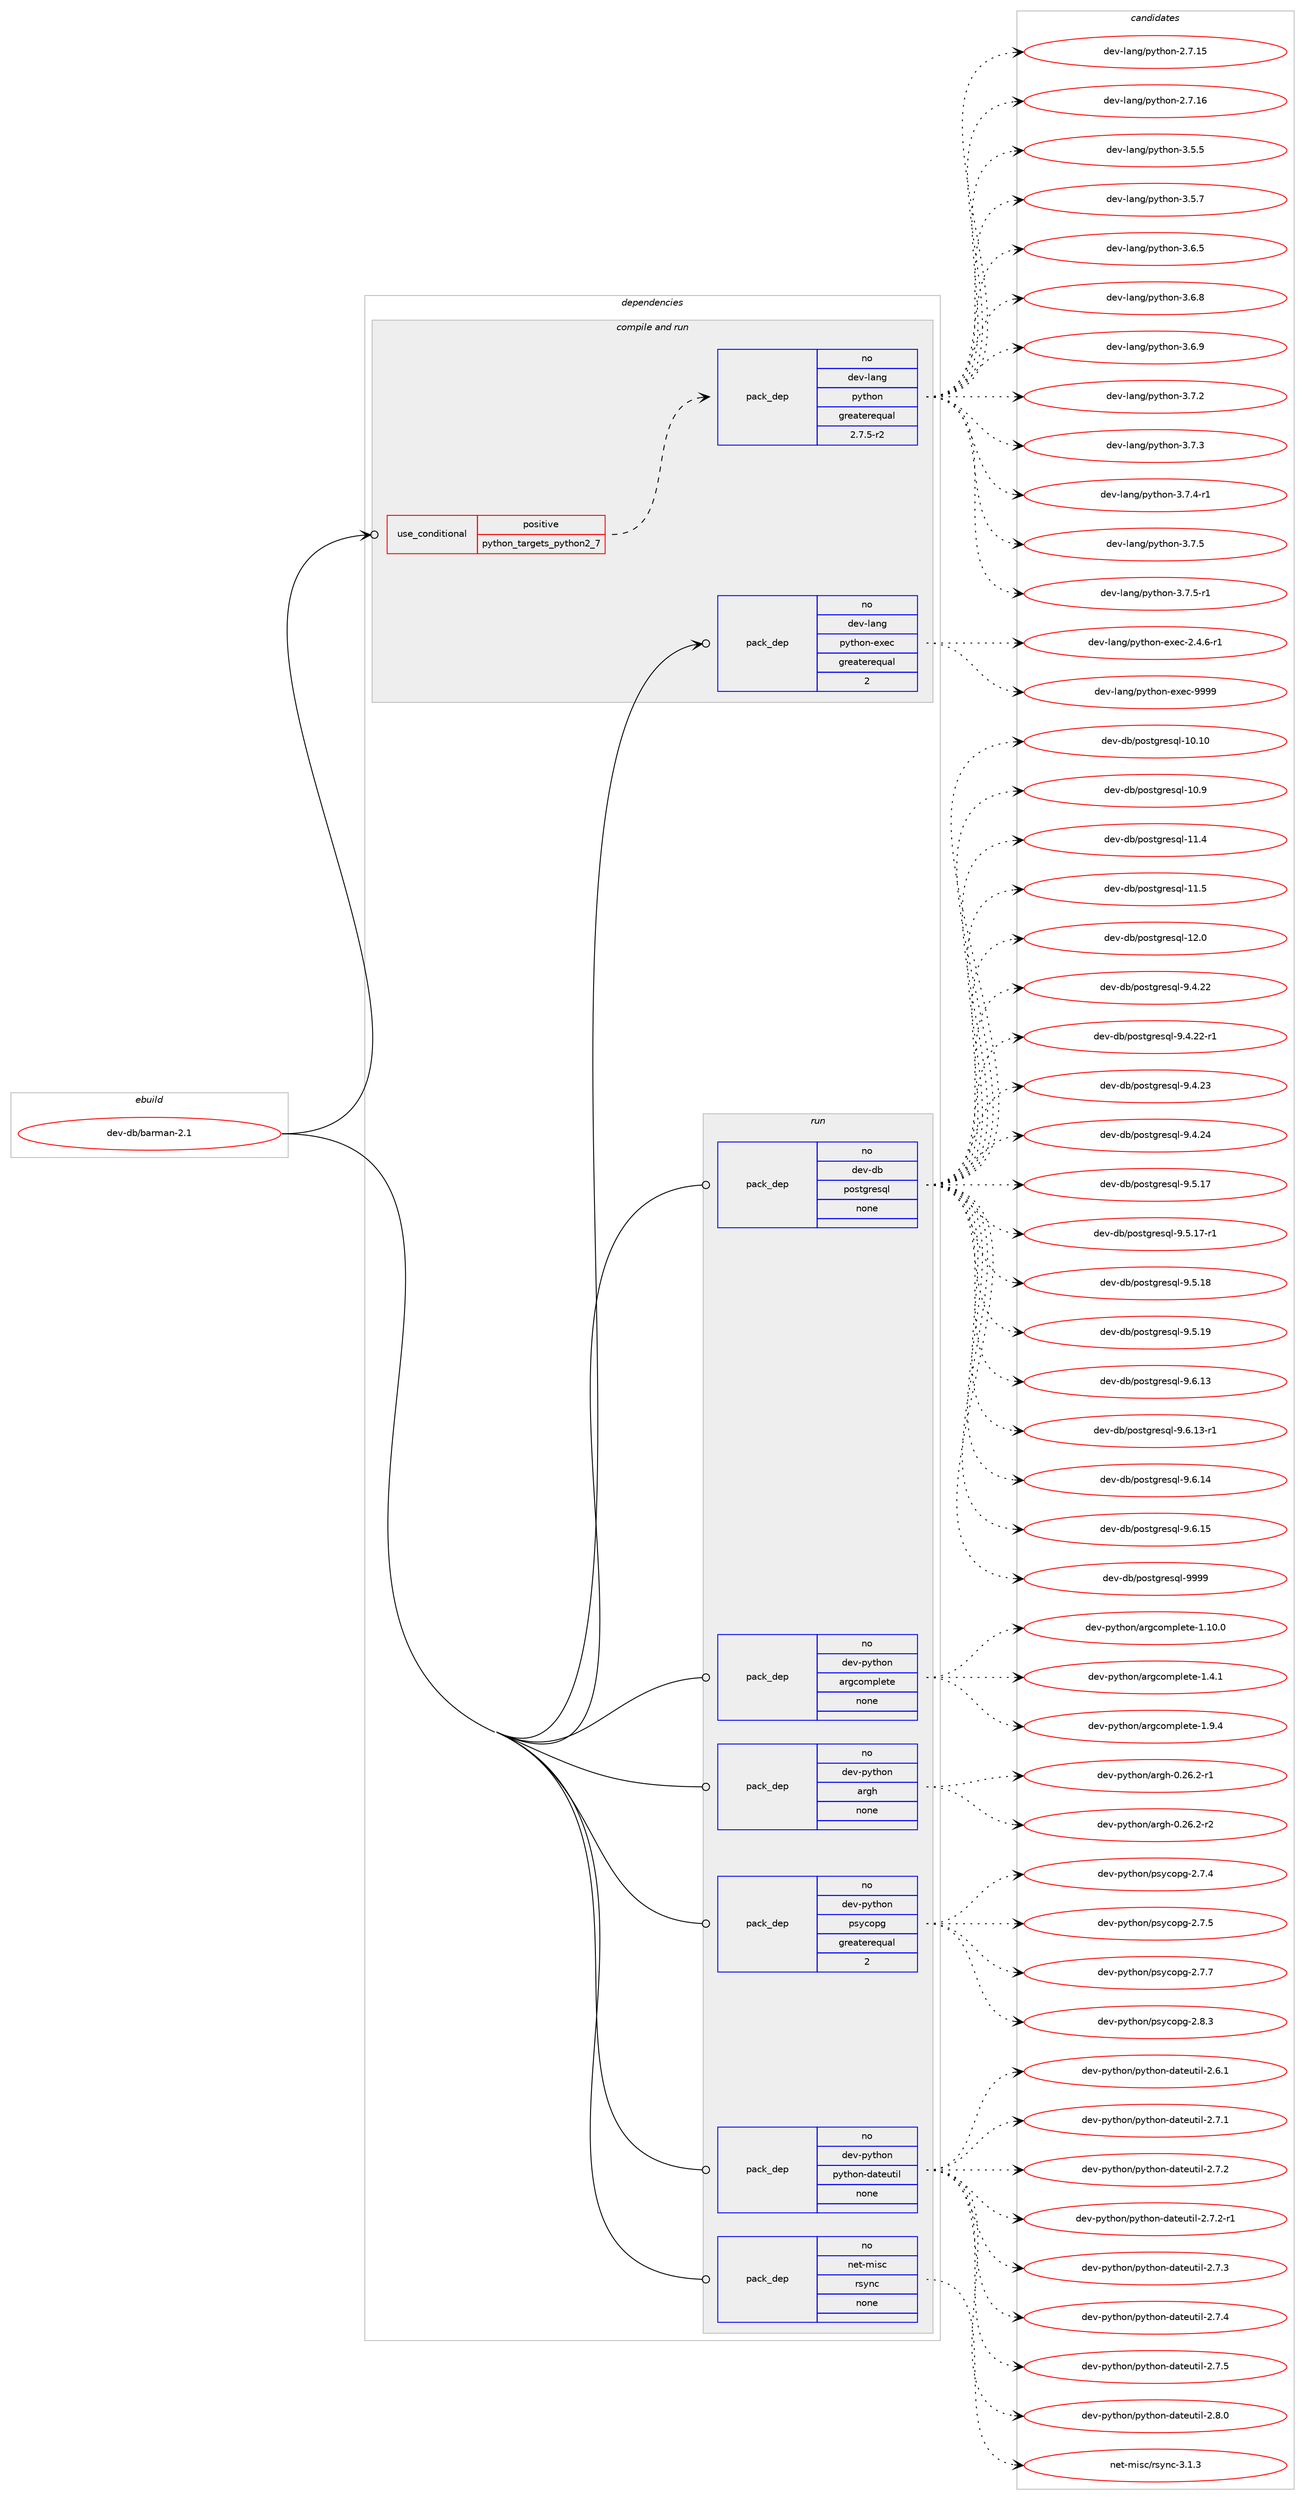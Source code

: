 digraph prolog {

# *************
# Graph options
# *************

newrank=true;
concentrate=true;
compound=true;
graph [rankdir=LR,fontname=Helvetica,fontsize=10,ranksep=1.5];#, ranksep=2.5, nodesep=0.2];
edge  [arrowhead=vee];
node  [fontname=Helvetica,fontsize=10];

# **********
# The ebuild
# **********

subgraph cluster_leftcol {
color=gray;
rank=same;
label=<<i>ebuild</i>>;
id [label="dev-db/barman-2.1", color=red, width=4, href="../dev-db/barman-2.1.svg"];
}

# ****************
# The dependencies
# ****************

subgraph cluster_midcol {
color=gray;
label=<<i>dependencies</i>>;
subgraph cluster_compile {
fillcolor="#eeeeee";
style=filled;
label=<<i>compile</i>>;
}
subgraph cluster_compileandrun {
fillcolor="#eeeeee";
style=filled;
label=<<i>compile and run</i>>;
subgraph cond122468 {
dependency517492 [label=<<TABLE BORDER="0" CELLBORDER="1" CELLSPACING="0" CELLPADDING="4"><TR><TD ROWSPAN="3" CELLPADDING="10">use_conditional</TD></TR><TR><TD>positive</TD></TR><TR><TD>python_targets_python2_7</TD></TR></TABLE>>, shape=none, color=red];
subgraph pack385433 {
dependency517493 [label=<<TABLE BORDER="0" CELLBORDER="1" CELLSPACING="0" CELLPADDING="4" WIDTH="220"><TR><TD ROWSPAN="6" CELLPADDING="30">pack_dep</TD></TR><TR><TD WIDTH="110">no</TD></TR><TR><TD>dev-lang</TD></TR><TR><TD>python</TD></TR><TR><TD>greaterequal</TD></TR><TR><TD>2.7.5-r2</TD></TR></TABLE>>, shape=none, color=blue];
}
dependency517492:e -> dependency517493:w [weight=20,style="dashed",arrowhead="vee"];
}
id:e -> dependency517492:w [weight=20,style="solid",arrowhead="odotvee"];
subgraph pack385434 {
dependency517494 [label=<<TABLE BORDER="0" CELLBORDER="1" CELLSPACING="0" CELLPADDING="4" WIDTH="220"><TR><TD ROWSPAN="6" CELLPADDING="30">pack_dep</TD></TR><TR><TD WIDTH="110">no</TD></TR><TR><TD>dev-lang</TD></TR><TR><TD>python-exec</TD></TR><TR><TD>greaterequal</TD></TR><TR><TD>2</TD></TR></TABLE>>, shape=none, color=blue];
}
id:e -> dependency517494:w [weight=20,style="solid",arrowhead="odotvee"];
}
subgraph cluster_run {
fillcolor="#eeeeee";
style=filled;
label=<<i>run</i>>;
subgraph pack385435 {
dependency517495 [label=<<TABLE BORDER="0" CELLBORDER="1" CELLSPACING="0" CELLPADDING="4" WIDTH="220"><TR><TD ROWSPAN="6" CELLPADDING="30">pack_dep</TD></TR><TR><TD WIDTH="110">no</TD></TR><TR><TD>dev-db</TD></TR><TR><TD>postgresql</TD></TR><TR><TD>none</TD></TR><TR><TD></TD></TR></TABLE>>, shape=none, color=blue];
}
id:e -> dependency517495:w [weight=20,style="solid",arrowhead="odot"];
subgraph pack385436 {
dependency517496 [label=<<TABLE BORDER="0" CELLBORDER="1" CELLSPACING="0" CELLPADDING="4" WIDTH="220"><TR><TD ROWSPAN="6" CELLPADDING="30">pack_dep</TD></TR><TR><TD WIDTH="110">no</TD></TR><TR><TD>dev-python</TD></TR><TR><TD>argcomplete</TD></TR><TR><TD>none</TD></TR><TR><TD></TD></TR></TABLE>>, shape=none, color=blue];
}
id:e -> dependency517496:w [weight=20,style="solid",arrowhead="odot"];
subgraph pack385437 {
dependency517497 [label=<<TABLE BORDER="0" CELLBORDER="1" CELLSPACING="0" CELLPADDING="4" WIDTH="220"><TR><TD ROWSPAN="6" CELLPADDING="30">pack_dep</TD></TR><TR><TD WIDTH="110">no</TD></TR><TR><TD>dev-python</TD></TR><TR><TD>argh</TD></TR><TR><TD>none</TD></TR><TR><TD></TD></TR></TABLE>>, shape=none, color=blue];
}
id:e -> dependency517497:w [weight=20,style="solid",arrowhead="odot"];
subgraph pack385438 {
dependency517498 [label=<<TABLE BORDER="0" CELLBORDER="1" CELLSPACING="0" CELLPADDING="4" WIDTH="220"><TR><TD ROWSPAN="6" CELLPADDING="30">pack_dep</TD></TR><TR><TD WIDTH="110">no</TD></TR><TR><TD>dev-python</TD></TR><TR><TD>psycopg</TD></TR><TR><TD>greaterequal</TD></TR><TR><TD>2</TD></TR></TABLE>>, shape=none, color=blue];
}
id:e -> dependency517498:w [weight=20,style="solid",arrowhead="odot"];
subgraph pack385439 {
dependency517499 [label=<<TABLE BORDER="0" CELLBORDER="1" CELLSPACING="0" CELLPADDING="4" WIDTH="220"><TR><TD ROWSPAN="6" CELLPADDING="30">pack_dep</TD></TR><TR><TD WIDTH="110">no</TD></TR><TR><TD>dev-python</TD></TR><TR><TD>python-dateutil</TD></TR><TR><TD>none</TD></TR><TR><TD></TD></TR></TABLE>>, shape=none, color=blue];
}
id:e -> dependency517499:w [weight=20,style="solid",arrowhead="odot"];
subgraph pack385440 {
dependency517500 [label=<<TABLE BORDER="0" CELLBORDER="1" CELLSPACING="0" CELLPADDING="4" WIDTH="220"><TR><TD ROWSPAN="6" CELLPADDING="30">pack_dep</TD></TR><TR><TD WIDTH="110">no</TD></TR><TR><TD>net-misc</TD></TR><TR><TD>rsync</TD></TR><TR><TD>none</TD></TR><TR><TD></TD></TR></TABLE>>, shape=none, color=blue];
}
id:e -> dependency517500:w [weight=20,style="solid",arrowhead="odot"];
}
}

# **************
# The candidates
# **************

subgraph cluster_choices {
rank=same;
color=gray;
label=<<i>candidates</i>>;

subgraph choice385433 {
color=black;
nodesep=1;
choice10010111845108971101034711212111610411111045504655464953 [label="dev-lang/python-2.7.15", color=red, width=4,href="../dev-lang/python-2.7.15.svg"];
choice10010111845108971101034711212111610411111045504655464954 [label="dev-lang/python-2.7.16", color=red, width=4,href="../dev-lang/python-2.7.16.svg"];
choice100101118451089711010347112121116104111110455146534653 [label="dev-lang/python-3.5.5", color=red, width=4,href="../dev-lang/python-3.5.5.svg"];
choice100101118451089711010347112121116104111110455146534655 [label="dev-lang/python-3.5.7", color=red, width=4,href="../dev-lang/python-3.5.7.svg"];
choice100101118451089711010347112121116104111110455146544653 [label="dev-lang/python-3.6.5", color=red, width=4,href="../dev-lang/python-3.6.5.svg"];
choice100101118451089711010347112121116104111110455146544656 [label="dev-lang/python-3.6.8", color=red, width=4,href="../dev-lang/python-3.6.8.svg"];
choice100101118451089711010347112121116104111110455146544657 [label="dev-lang/python-3.6.9", color=red, width=4,href="../dev-lang/python-3.6.9.svg"];
choice100101118451089711010347112121116104111110455146554650 [label="dev-lang/python-3.7.2", color=red, width=4,href="../dev-lang/python-3.7.2.svg"];
choice100101118451089711010347112121116104111110455146554651 [label="dev-lang/python-3.7.3", color=red, width=4,href="../dev-lang/python-3.7.3.svg"];
choice1001011184510897110103471121211161041111104551465546524511449 [label="dev-lang/python-3.7.4-r1", color=red, width=4,href="../dev-lang/python-3.7.4-r1.svg"];
choice100101118451089711010347112121116104111110455146554653 [label="dev-lang/python-3.7.5", color=red, width=4,href="../dev-lang/python-3.7.5.svg"];
choice1001011184510897110103471121211161041111104551465546534511449 [label="dev-lang/python-3.7.5-r1", color=red, width=4,href="../dev-lang/python-3.7.5-r1.svg"];
dependency517493:e -> choice10010111845108971101034711212111610411111045504655464953:w [style=dotted,weight="100"];
dependency517493:e -> choice10010111845108971101034711212111610411111045504655464954:w [style=dotted,weight="100"];
dependency517493:e -> choice100101118451089711010347112121116104111110455146534653:w [style=dotted,weight="100"];
dependency517493:e -> choice100101118451089711010347112121116104111110455146534655:w [style=dotted,weight="100"];
dependency517493:e -> choice100101118451089711010347112121116104111110455146544653:w [style=dotted,weight="100"];
dependency517493:e -> choice100101118451089711010347112121116104111110455146544656:w [style=dotted,weight="100"];
dependency517493:e -> choice100101118451089711010347112121116104111110455146544657:w [style=dotted,weight="100"];
dependency517493:e -> choice100101118451089711010347112121116104111110455146554650:w [style=dotted,weight="100"];
dependency517493:e -> choice100101118451089711010347112121116104111110455146554651:w [style=dotted,weight="100"];
dependency517493:e -> choice1001011184510897110103471121211161041111104551465546524511449:w [style=dotted,weight="100"];
dependency517493:e -> choice100101118451089711010347112121116104111110455146554653:w [style=dotted,weight="100"];
dependency517493:e -> choice1001011184510897110103471121211161041111104551465546534511449:w [style=dotted,weight="100"];
}
subgraph choice385434 {
color=black;
nodesep=1;
choice10010111845108971101034711212111610411111045101120101994550465246544511449 [label="dev-lang/python-exec-2.4.6-r1", color=red, width=4,href="../dev-lang/python-exec-2.4.6-r1.svg"];
choice10010111845108971101034711212111610411111045101120101994557575757 [label="dev-lang/python-exec-9999", color=red, width=4,href="../dev-lang/python-exec-9999.svg"];
dependency517494:e -> choice10010111845108971101034711212111610411111045101120101994550465246544511449:w [style=dotted,weight="100"];
dependency517494:e -> choice10010111845108971101034711212111610411111045101120101994557575757:w [style=dotted,weight="100"];
}
subgraph choice385435 {
color=black;
nodesep=1;
choice100101118451009847112111115116103114101115113108454948464948 [label="dev-db/postgresql-10.10", color=red, width=4,href="../dev-db/postgresql-10.10.svg"];
choice1001011184510098471121111151161031141011151131084549484657 [label="dev-db/postgresql-10.9", color=red, width=4,href="../dev-db/postgresql-10.9.svg"];
choice1001011184510098471121111151161031141011151131084549494652 [label="dev-db/postgresql-11.4", color=red, width=4,href="../dev-db/postgresql-11.4.svg"];
choice1001011184510098471121111151161031141011151131084549494653 [label="dev-db/postgresql-11.5", color=red, width=4,href="../dev-db/postgresql-11.5.svg"];
choice1001011184510098471121111151161031141011151131084549504648 [label="dev-db/postgresql-12.0", color=red, width=4,href="../dev-db/postgresql-12.0.svg"];
choice10010111845100984711211111511610311410111511310845574652465050 [label="dev-db/postgresql-9.4.22", color=red, width=4,href="../dev-db/postgresql-9.4.22.svg"];
choice100101118451009847112111115116103114101115113108455746524650504511449 [label="dev-db/postgresql-9.4.22-r1", color=red, width=4,href="../dev-db/postgresql-9.4.22-r1.svg"];
choice10010111845100984711211111511610311410111511310845574652465051 [label="dev-db/postgresql-9.4.23", color=red, width=4,href="../dev-db/postgresql-9.4.23.svg"];
choice10010111845100984711211111511610311410111511310845574652465052 [label="dev-db/postgresql-9.4.24", color=red, width=4,href="../dev-db/postgresql-9.4.24.svg"];
choice10010111845100984711211111511610311410111511310845574653464955 [label="dev-db/postgresql-9.5.17", color=red, width=4,href="../dev-db/postgresql-9.5.17.svg"];
choice100101118451009847112111115116103114101115113108455746534649554511449 [label="dev-db/postgresql-9.5.17-r1", color=red, width=4,href="../dev-db/postgresql-9.5.17-r1.svg"];
choice10010111845100984711211111511610311410111511310845574653464956 [label="dev-db/postgresql-9.5.18", color=red, width=4,href="../dev-db/postgresql-9.5.18.svg"];
choice10010111845100984711211111511610311410111511310845574653464957 [label="dev-db/postgresql-9.5.19", color=red, width=4,href="../dev-db/postgresql-9.5.19.svg"];
choice10010111845100984711211111511610311410111511310845574654464951 [label="dev-db/postgresql-9.6.13", color=red, width=4,href="../dev-db/postgresql-9.6.13.svg"];
choice100101118451009847112111115116103114101115113108455746544649514511449 [label="dev-db/postgresql-9.6.13-r1", color=red, width=4,href="../dev-db/postgresql-9.6.13-r1.svg"];
choice10010111845100984711211111511610311410111511310845574654464952 [label="dev-db/postgresql-9.6.14", color=red, width=4,href="../dev-db/postgresql-9.6.14.svg"];
choice10010111845100984711211111511610311410111511310845574654464953 [label="dev-db/postgresql-9.6.15", color=red, width=4,href="../dev-db/postgresql-9.6.15.svg"];
choice1001011184510098471121111151161031141011151131084557575757 [label="dev-db/postgresql-9999", color=red, width=4,href="../dev-db/postgresql-9999.svg"];
dependency517495:e -> choice100101118451009847112111115116103114101115113108454948464948:w [style=dotted,weight="100"];
dependency517495:e -> choice1001011184510098471121111151161031141011151131084549484657:w [style=dotted,weight="100"];
dependency517495:e -> choice1001011184510098471121111151161031141011151131084549494652:w [style=dotted,weight="100"];
dependency517495:e -> choice1001011184510098471121111151161031141011151131084549494653:w [style=dotted,weight="100"];
dependency517495:e -> choice1001011184510098471121111151161031141011151131084549504648:w [style=dotted,weight="100"];
dependency517495:e -> choice10010111845100984711211111511610311410111511310845574652465050:w [style=dotted,weight="100"];
dependency517495:e -> choice100101118451009847112111115116103114101115113108455746524650504511449:w [style=dotted,weight="100"];
dependency517495:e -> choice10010111845100984711211111511610311410111511310845574652465051:w [style=dotted,weight="100"];
dependency517495:e -> choice10010111845100984711211111511610311410111511310845574652465052:w [style=dotted,weight="100"];
dependency517495:e -> choice10010111845100984711211111511610311410111511310845574653464955:w [style=dotted,weight="100"];
dependency517495:e -> choice100101118451009847112111115116103114101115113108455746534649554511449:w [style=dotted,weight="100"];
dependency517495:e -> choice10010111845100984711211111511610311410111511310845574653464956:w [style=dotted,weight="100"];
dependency517495:e -> choice10010111845100984711211111511610311410111511310845574653464957:w [style=dotted,weight="100"];
dependency517495:e -> choice10010111845100984711211111511610311410111511310845574654464951:w [style=dotted,weight="100"];
dependency517495:e -> choice100101118451009847112111115116103114101115113108455746544649514511449:w [style=dotted,weight="100"];
dependency517495:e -> choice10010111845100984711211111511610311410111511310845574654464952:w [style=dotted,weight="100"];
dependency517495:e -> choice10010111845100984711211111511610311410111511310845574654464953:w [style=dotted,weight="100"];
dependency517495:e -> choice1001011184510098471121111151161031141011151131084557575757:w [style=dotted,weight="100"];
}
subgraph choice385436 {
color=black;
nodesep=1;
choice1001011184511212111610411111047971141039911110911210810111610145494649484648 [label="dev-python/argcomplete-1.10.0", color=red, width=4,href="../dev-python/argcomplete-1.10.0.svg"];
choice10010111845112121116104111110479711410399111109112108101116101454946524649 [label="dev-python/argcomplete-1.4.1", color=red, width=4,href="../dev-python/argcomplete-1.4.1.svg"];
choice10010111845112121116104111110479711410399111109112108101116101454946574652 [label="dev-python/argcomplete-1.9.4", color=red, width=4,href="../dev-python/argcomplete-1.9.4.svg"];
dependency517496:e -> choice1001011184511212111610411111047971141039911110911210810111610145494649484648:w [style=dotted,weight="100"];
dependency517496:e -> choice10010111845112121116104111110479711410399111109112108101116101454946524649:w [style=dotted,weight="100"];
dependency517496:e -> choice10010111845112121116104111110479711410399111109112108101116101454946574652:w [style=dotted,weight="100"];
}
subgraph choice385437 {
color=black;
nodesep=1;
choice100101118451121211161041111104797114103104454846505446504511449 [label="dev-python/argh-0.26.2-r1", color=red, width=4,href="../dev-python/argh-0.26.2-r1.svg"];
choice100101118451121211161041111104797114103104454846505446504511450 [label="dev-python/argh-0.26.2-r2", color=red, width=4,href="../dev-python/argh-0.26.2-r2.svg"];
dependency517497:e -> choice100101118451121211161041111104797114103104454846505446504511449:w [style=dotted,weight="100"];
dependency517497:e -> choice100101118451121211161041111104797114103104454846505446504511450:w [style=dotted,weight="100"];
}
subgraph choice385438 {
color=black;
nodesep=1;
choice100101118451121211161041111104711211512199111112103455046554652 [label="dev-python/psycopg-2.7.4", color=red, width=4,href="../dev-python/psycopg-2.7.4.svg"];
choice100101118451121211161041111104711211512199111112103455046554653 [label="dev-python/psycopg-2.7.5", color=red, width=4,href="../dev-python/psycopg-2.7.5.svg"];
choice100101118451121211161041111104711211512199111112103455046554655 [label="dev-python/psycopg-2.7.7", color=red, width=4,href="../dev-python/psycopg-2.7.7.svg"];
choice100101118451121211161041111104711211512199111112103455046564651 [label="dev-python/psycopg-2.8.3", color=red, width=4,href="../dev-python/psycopg-2.8.3.svg"];
dependency517498:e -> choice100101118451121211161041111104711211512199111112103455046554652:w [style=dotted,weight="100"];
dependency517498:e -> choice100101118451121211161041111104711211512199111112103455046554653:w [style=dotted,weight="100"];
dependency517498:e -> choice100101118451121211161041111104711211512199111112103455046554655:w [style=dotted,weight="100"];
dependency517498:e -> choice100101118451121211161041111104711211512199111112103455046564651:w [style=dotted,weight="100"];
}
subgraph choice385439 {
color=black;
nodesep=1;
choice10010111845112121116104111110471121211161041111104510097116101117116105108455046544649 [label="dev-python/python-dateutil-2.6.1", color=red, width=4,href="../dev-python/python-dateutil-2.6.1.svg"];
choice10010111845112121116104111110471121211161041111104510097116101117116105108455046554649 [label="dev-python/python-dateutil-2.7.1", color=red, width=4,href="../dev-python/python-dateutil-2.7.1.svg"];
choice10010111845112121116104111110471121211161041111104510097116101117116105108455046554650 [label="dev-python/python-dateutil-2.7.2", color=red, width=4,href="../dev-python/python-dateutil-2.7.2.svg"];
choice100101118451121211161041111104711212111610411111045100971161011171161051084550465546504511449 [label="dev-python/python-dateutil-2.7.2-r1", color=red, width=4,href="../dev-python/python-dateutil-2.7.2-r1.svg"];
choice10010111845112121116104111110471121211161041111104510097116101117116105108455046554651 [label="dev-python/python-dateutil-2.7.3", color=red, width=4,href="../dev-python/python-dateutil-2.7.3.svg"];
choice10010111845112121116104111110471121211161041111104510097116101117116105108455046554652 [label="dev-python/python-dateutil-2.7.4", color=red, width=4,href="../dev-python/python-dateutil-2.7.4.svg"];
choice10010111845112121116104111110471121211161041111104510097116101117116105108455046554653 [label="dev-python/python-dateutil-2.7.5", color=red, width=4,href="../dev-python/python-dateutil-2.7.5.svg"];
choice10010111845112121116104111110471121211161041111104510097116101117116105108455046564648 [label="dev-python/python-dateutil-2.8.0", color=red, width=4,href="../dev-python/python-dateutil-2.8.0.svg"];
dependency517499:e -> choice10010111845112121116104111110471121211161041111104510097116101117116105108455046544649:w [style=dotted,weight="100"];
dependency517499:e -> choice10010111845112121116104111110471121211161041111104510097116101117116105108455046554649:w [style=dotted,weight="100"];
dependency517499:e -> choice10010111845112121116104111110471121211161041111104510097116101117116105108455046554650:w [style=dotted,weight="100"];
dependency517499:e -> choice100101118451121211161041111104711212111610411111045100971161011171161051084550465546504511449:w [style=dotted,weight="100"];
dependency517499:e -> choice10010111845112121116104111110471121211161041111104510097116101117116105108455046554651:w [style=dotted,weight="100"];
dependency517499:e -> choice10010111845112121116104111110471121211161041111104510097116101117116105108455046554652:w [style=dotted,weight="100"];
dependency517499:e -> choice10010111845112121116104111110471121211161041111104510097116101117116105108455046554653:w [style=dotted,weight="100"];
dependency517499:e -> choice10010111845112121116104111110471121211161041111104510097116101117116105108455046564648:w [style=dotted,weight="100"];
}
subgraph choice385440 {
color=black;
nodesep=1;
choice11010111645109105115994711411512111099455146494651 [label="net-misc/rsync-3.1.3", color=red, width=4,href="../net-misc/rsync-3.1.3.svg"];
dependency517500:e -> choice11010111645109105115994711411512111099455146494651:w [style=dotted,weight="100"];
}
}

}
